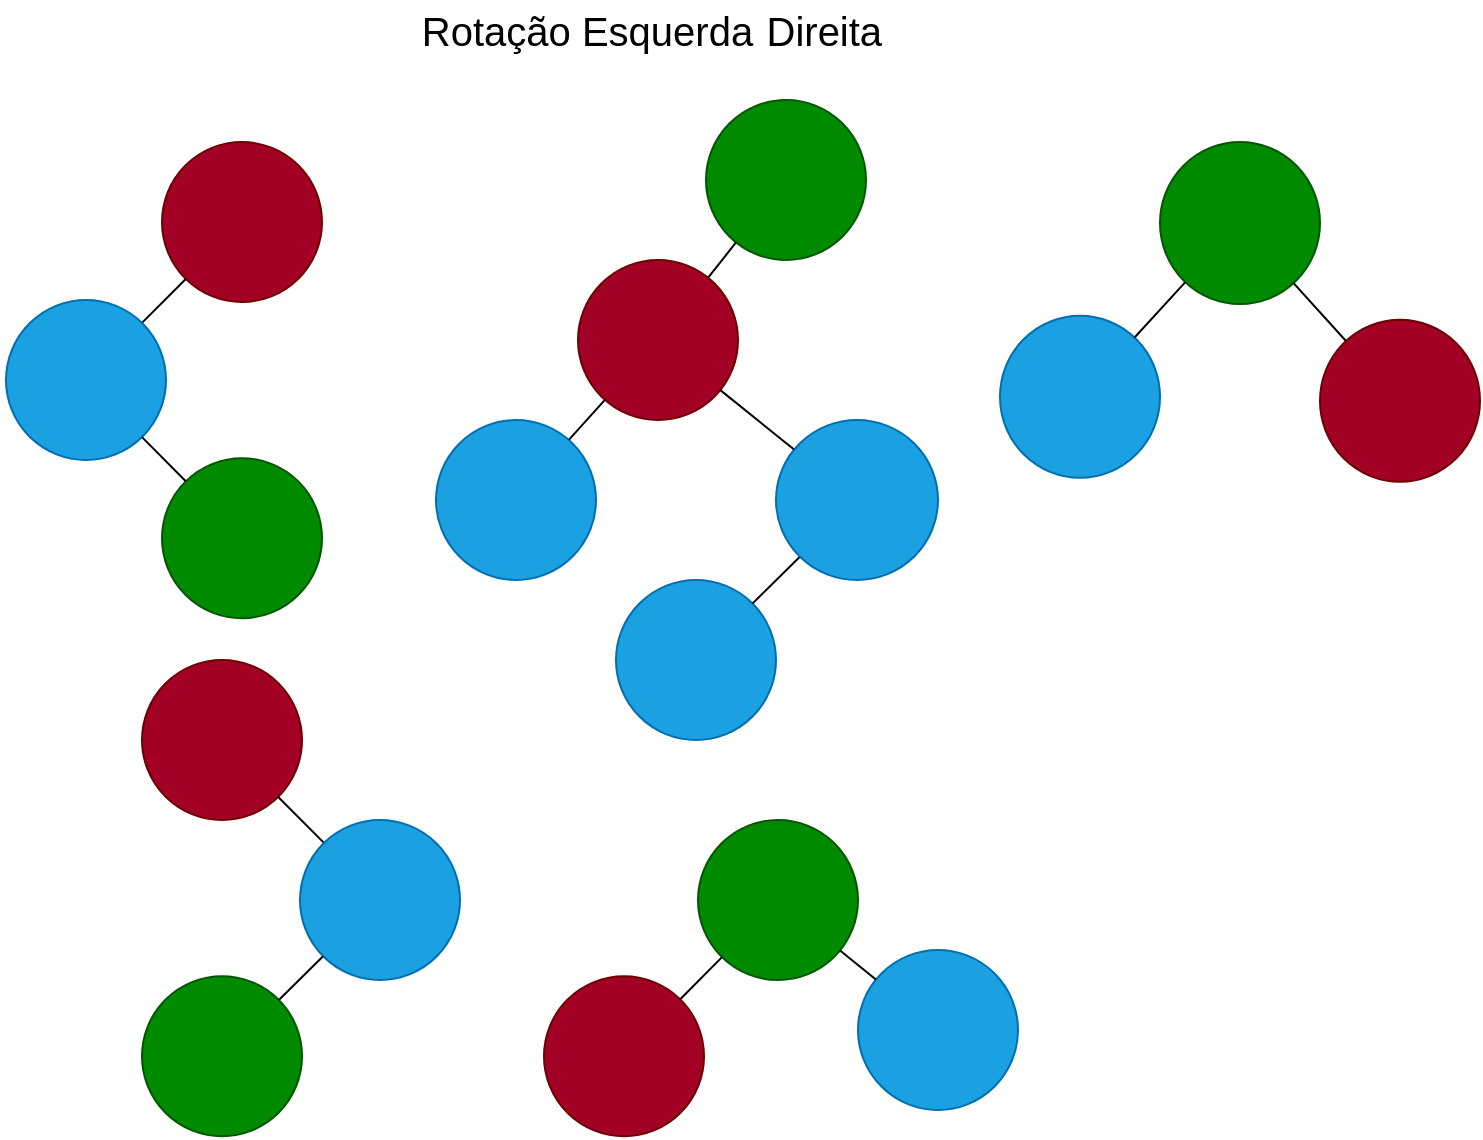 <mxfile>
    <diagram id="RGzoFP5ryhq4uZUtS8Mo" name="Page-1">
        <mxGraphModel dx="350" dy="421" grid="1" gridSize="10" guides="1" tooltips="1" connect="1" arrows="1" fold="1" page="1" pageScale="1" pageWidth="827" pageHeight="1169" math="0" shadow="0">
            <root>
                <mxCell id="0"/>
                <mxCell id="1" parent="0"/>
                <mxCell id="4" value="" style="ellipse;whiteSpace=wrap;html=1;aspect=fixed;fillColor=#a20025;fontColor=#ffffff;strokeColor=#6F0000;" parent="1" vertex="1">
                    <mxGeometry x="168" y="181" width="80" height="80" as="geometry"/>
                </mxCell>
                <mxCell id="6" value="" style="endArrow=none;html=1;" parent="1" source="7" target="4" edge="1">
                    <mxGeometry width="50" height="50" relative="1" as="geometry">
                        <mxPoint x="180" y="270" as="sourcePoint"/>
                        <mxPoint x="230" y="220" as="targetPoint"/>
                    </mxGeometry>
                </mxCell>
                <mxCell id="7" value="" style="ellipse;whiteSpace=wrap;html=1;aspect=fixed;fillColor=#1ba1e2;fontColor=#ffffff;strokeColor=#006EAF;" parent="1" vertex="1">
                    <mxGeometry x="90" y="260" width="80" height="80" as="geometry"/>
                </mxCell>
                <mxCell id="9" value="" style="ellipse;whiteSpace=wrap;html=1;aspect=fixed;fillColor=#008a00;fontColor=#ffffff;strokeColor=#005700;" parent="1" vertex="1">
                    <mxGeometry x="168" y="339.11" width="80" height="80" as="geometry"/>
                </mxCell>
                <mxCell id="10" value="" style="endArrow=none;html=1;" parent="1" source="7" target="9" edge="1">
                    <mxGeometry width="50" height="50" relative="1" as="geometry">
                        <mxPoint x="179.999" y="320.005" as="sourcePoint"/>
                        <mxPoint x="177.387" y="329.553" as="targetPoint"/>
                    </mxGeometry>
                </mxCell>
                <mxCell id="17" value="" style="ellipse;whiteSpace=wrap;html=1;aspect=fixed;fillColor=#a20025;fontColor=#ffffff;strokeColor=#6F0000;" parent="1" vertex="1">
                    <mxGeometry x="376" y="240" width="80" height="80" as="geometry"/>
                </mxCell>
                <mxCell id="19" value="" style="ellipse;whiteSpace=wrap;html=1;aspect=fixed;fillColor=#1ba1e2;fontColor=#ffffff;strokeColor=#006EAF;direction=south;" parent="1" vertex="1">
                    <mxGeometry x="395" y="400" width="80" height="80" as="geometry"/>
                </mxCell>
                <mxCell id="20" value="" style="ellipse;whiteSpace=wrap;html=1;aspect=fixed;fillColor=#008a00;fontColor=#ffffff;strokeColor=#005700;" parent="1" vertex="1">
                    <mxGeometry x="440" y="160" width="80" height="80" as="geometry"/>
                </mxCell>
                <mxCell id="21" value="" style="endArrow=none;html=1;" parent="1" source="19" target="98" edge="1">
                    <mxGeometry width="50" height="50" relative="1" as="geometry">
                        <mxPoint x="360.999" y="320.005" as="sourcePoint"/>
                        <mxPoint x="500" y="290" as="targetPoint"/>
                    </mxGeometry>
                </mxCell>
                <mxCell id="23" value="" style="ellipse;whiteSpace=wrap;html=1;aspect=fixed;fillColor=#a20025;fontColor=#ffffff;strokeColor=#6F0000;" parent="1" vertex="1">
                    <mxGeometry x="747" y="269.89" width="80" height="81" as="geometry"/>
                </mxCell>
                <mxCell id="24" value="" style="ellipse;whiteSpace=wrap;html=1;aspect=fixed;fillColor=#1ba1e2;fontColor=#ffffff;strokeColor=#006EAF;" parent="1" vertex="1">
                    <mxGeometry x="587" y="267.89" width="80" height="81" as="geometry"/>
                </mxCell>
                <mxCell id="25" value="" style="ellipse;whiteSpace=wrap;html=1;aspect=fixed;fillColor=#008a00;fontColor=#ffffff;strokeColor=#005700;" parent="1" vertex="1">
                    <mxGeometry x="667" y="181" width="80" height="81" as="geometry"/>
                </mxCell>
                <mxCell id="26" value="" style="endArrow=none;html=1;" parent="1" source="24" target="25" edge="1">
                    <mxGeometry width="50" height="50" relative="1" as="geometry">
                        <mxPoint x="563.999" y="320.005" as="sourcePoint"/>
                        <mxPoint x="561.387" y="329.553" as="targetPoint"/>
                    </mxGeometry>
                </mxCell>
                <mxCell id="27" value="" style="endArrow=none;html=1;" parent="1" source="25" target="23" edge="1">
                    <mxGeometry width="50" height="50" relative="1" as="geometry">
                        <mxPoint x="638.284" y="365.716" as="sourcePoint"/>
                        <mxPoint x="682.649" y="321.327" as="targetPoint"/>
                    </mxGeometry>
                </mxCell>
                <mxCell id="43" value="&lt;font style=&quot;font-size: 20px&quot;&gt;Rotação Esquerda&lt;/font&gt;&amp;nbsp;&amp;nbsp;&lt;span style=&quot;font-size: 20px&quot;&gt;Direita&lt;/span&gt;" style="text;html=1;strokeColor=none;fillColor=none;align=center;verticalAlign=middle;whiteSpace=wrap;rounded=0;" parent="1" vertex="1">
                    <mxGeometry x="87" y="110" width="652" height="30" as="geometry"/>
                </mxCell>
                <mxCell id="60" value="" style="ellipse;whiteSpace=wrap;html=1;aspect=fixed;fillColor=#a20025;fontColor=#ffffff;strokeColor=#6F0000;" parent="1" vertex="1">
                    <mxGeometry x="158" y="440" width="80" height="80" as="geometry"/>
                </mxCell>
                <mxCell id="61" value="" style="endArrow=none;html=1;" parent="1" source="62" target="60" edge="1">
                    <mxGeometry width="50" height="50" relative="1" as="geometry">
                        <mxPoint x="170" y="529" as="sourcePoint"/>
                        <mxPoint x="220" y="479" as="targetPoint"/>
                    </mxGeometry>
                </mxCell>
                <mxCell id="62" value="" style="ellipse;whiteSpace=wrap;html=1;aspect=fixed;fillColor=#1ba1e2;fontColor=#ffffff;strokeColor=#006EAF;" parent="1" vertex="1">
                    <mxGeometry x="237" y="520" width="80" height="80" as="geometry"/>
                </mxCell>
                <mxCell id="63" value="" style="ellipse;whiteSpace=wrap;html=1;aspect=fixed;fillColor=#008a00;fontColor=#ffffff;strokeColor=#005700;" parent="1" vertex="1">
                    <mxGeometry x="158" y="598.11" width="80" height="80" as="geometry"/>
                </mxCell>
                <mxCell id="64" value="" style="endArrow=none;html=1;" parent="1" source="63" target="62" edge="1">
                    <mxGeometry width="50" height="50" relative="1" as="geometry">
                        <mxPoint x="148.202" y="612.065" as="sourcePoint"/>
                        <mxPoint x="170.003" y="590.0" as="targetPoint"/>
                    </mxGeometry>
                </mxCell>
                <mxCell id="90" value="" style="ellipse;whiteSpace=wrap;html=1;aspect=fixed;fillColor=#a20025;fontColor=#ffffff;strokeColor=#6F0000;" parent="1" vertex="1">
                    <mxGeometry x="359" y="598.11" width="80" height="80" as="geometry"/>
                </mxCell>
                <mxCell id="92" value="" style="ellipse;whiteSpace=wrap;html=1;aspect=fixed;fillColor=#1ba1e2;fontColor=#ffffff;strokeColor=#006EAF;" parent="1" vertex="1">
                    <mxGeometry x="516" y="585" width="80" height="80" as="geometry"/>
                </mxCell>
                <mxCell id="93" value="" style="ellipse;whiteSpace=wrap;html=1;aspect=fixed;fillColor=#008a00;fontColor=#ffffff;strokeColor=#005700;" parent="1" vertex="1">
                    <mxGeometry x="436" y="520" width="80" height="80" as="geometry"/>
                </mxCell>
                <mxCell id="94" value="" style="endArrow=none;html=1;" parent="1" source="93" target="90" edge="1">
                    <mxGeometry width="50" height="50" relative="1" as="geometry">
                        <mxPoint x="349.202" y="612.065" as="sourcePoint"/>
                        <mxPoint x="371.003" y="590.0" as="targetPoint"/>
                    </mxGeometry>
                </mxCell>
                <mxCell id="97" value="" style="endArrow=none;html=1;" parent="1" source="93" target="92" edge="1">
                    <mxGeometry width="50" height="50" relative="1" as="geometry">
                        <mxPoint x="450" y="550" as="sourcePoint"/>
                        <mxPoint x="500" y="500" as="targetPoint"/>
                    </mxGeometry>
                </mxCell>
                <mxCell id="98" value="" style="ellipse;whiteSpace=wrap;html=1;aspect=fixed;fillColor=#1ba1e2;fontColor=#ffffff;strokeColor=#006EAF;direction=south;" parent="1" vertex="1">
                    <mxGeometry x="475" y="320" width="81" height="80" as="geometry"/>
                </mxCell>
                <mxCell id="99" value="" style="endArrow=none;html=1;" parent="1" source="98" target="17" edge="1">
                    <mxGeometry width="50" height="50" relative="1" as="geometry">
                        <mxPoint x="371.597" y="360.032" as="sourcePoint"/>
                        <mxPoint x="395.413" y="337.089" as="targetPoint"/>
                    </mxGeometry>
                </mxCell>
                <mxCell id="100" value="" style="endArrow=none;html=1;" parent="1" source="17" target="20" edge="1">
                    <mxGeometry width="50" height="50" relative="1" as="geometry">
                        <mxPoint x="395" y="270" as="sourcePoint"/>
                        <mxPoint x="445" y="220" as="targetPoint"/>
                    </mxGeometry>
                </mxCell>
                <mxCell id="101" value="" style="ellipse;whiteSpace=wrap;html=1;aspect=fixed;fillColor=#1ba1e2;fontColor=#ffffff;strokeColor=#006EAF;direction=south;" vertex="1" parent="1">
                    <mxGeometry x="305" y="320" width="80" height="80" as="geometry"/>
                </mxCell>
                <mxCell id="102" value="" style="endArrow=none;html=1;" edge="1" parent="1" source="101" target="17">
                    <mxGeometry width="50" height="50" relative="1" as="geometry">
                        <mxPoint x="201.597" y="360.032" as="sourcePoint"/>
                        <mxPoint x="338.512" y="313.738" as="targetPoint"/>
                    </mxGeometry>
                </mxCell>
            </root>
        </mxGraphModel>
    </diagram>
</mxfile>